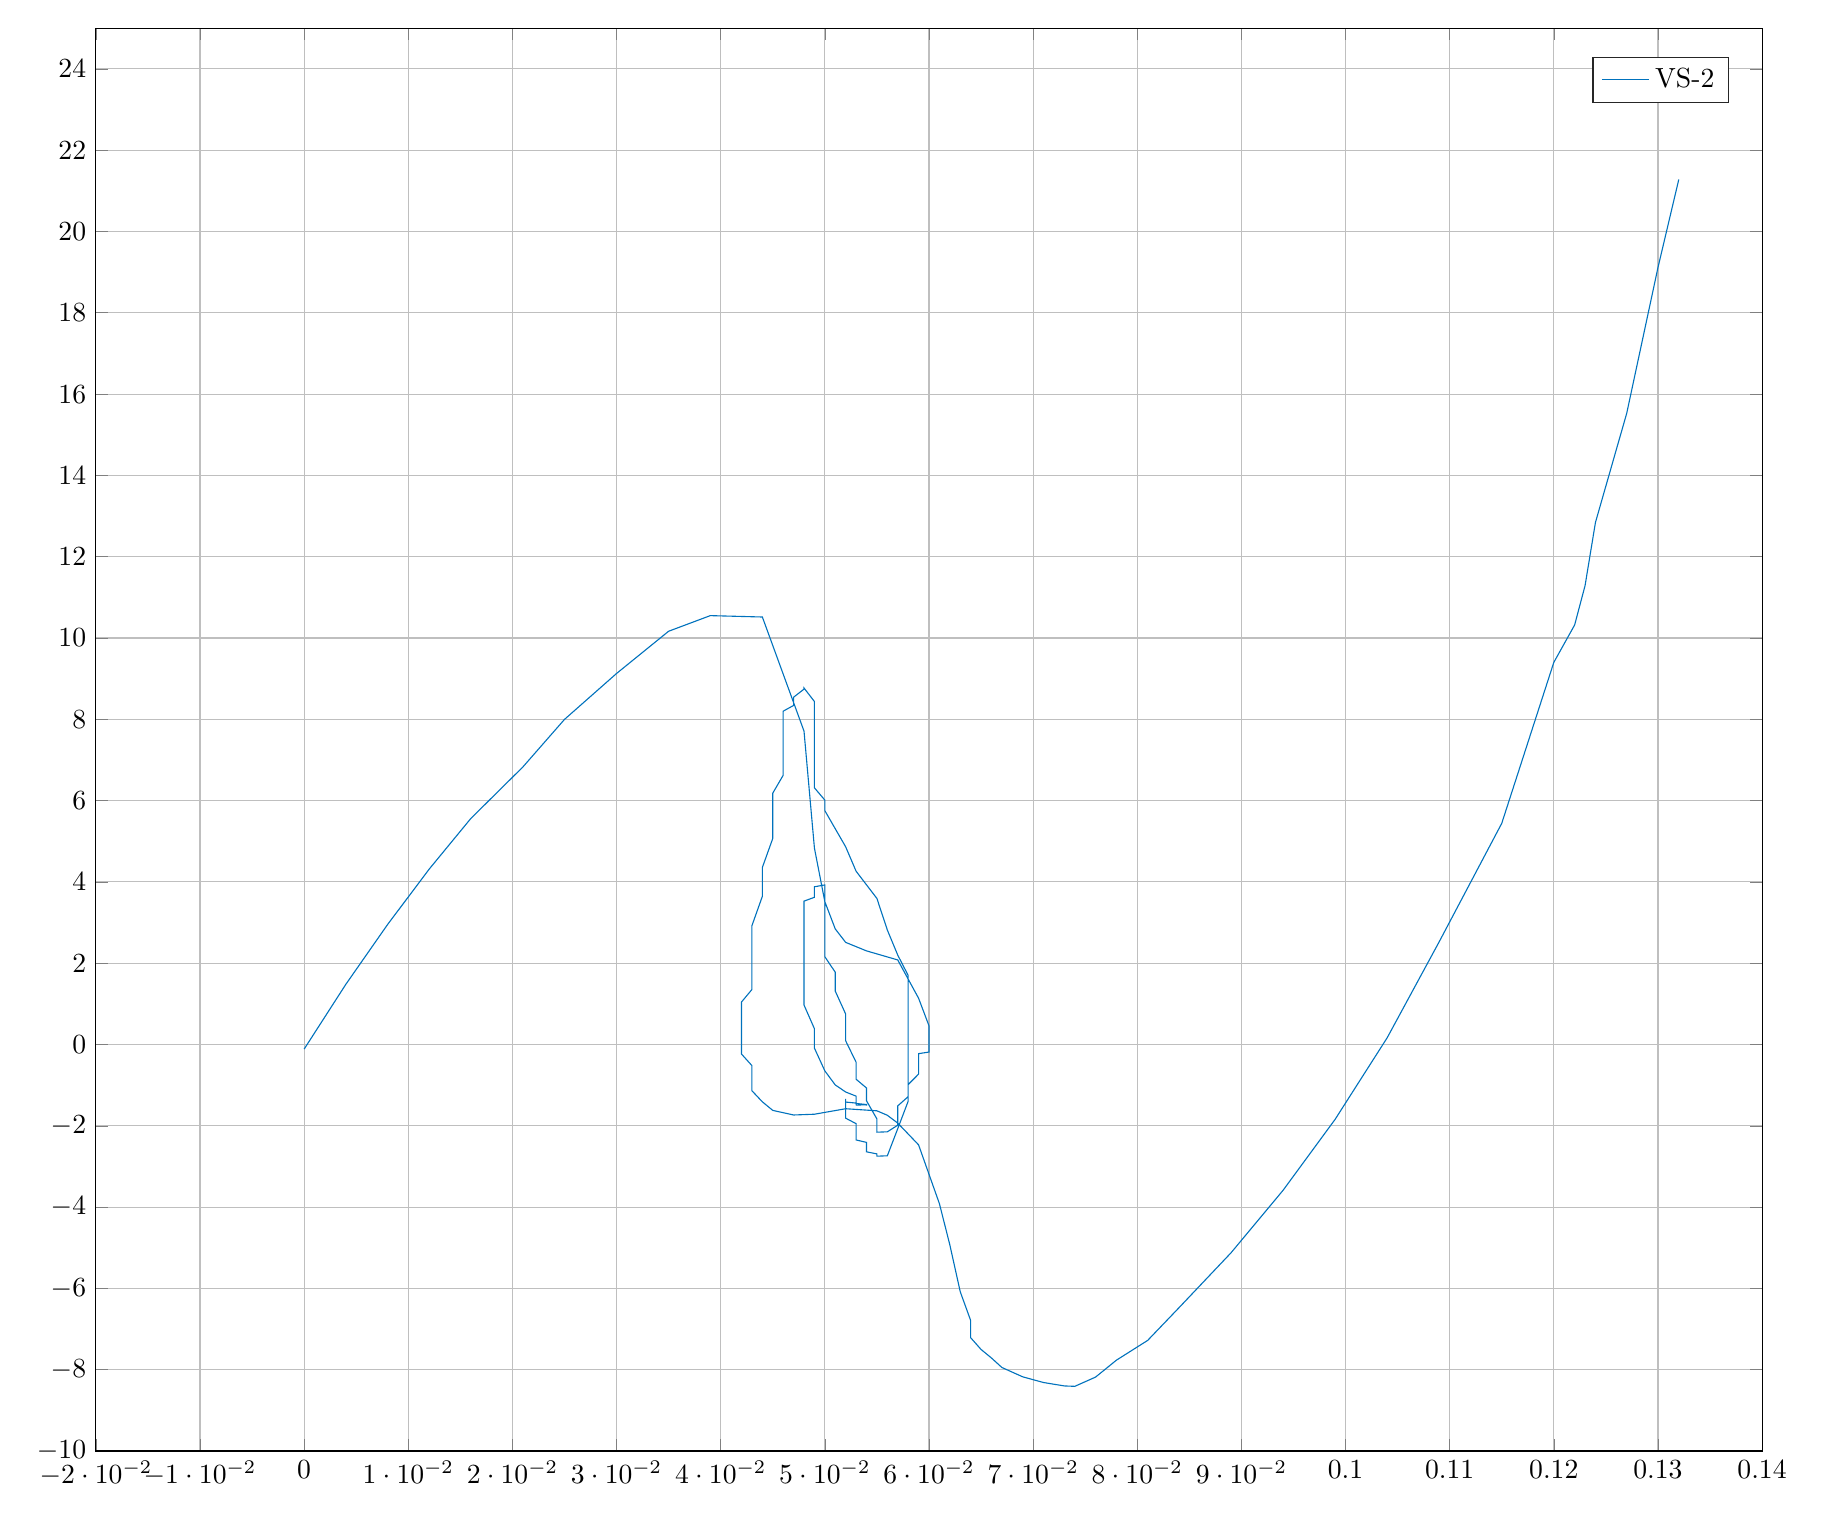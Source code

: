 % This file was created by matlab2tikz.
%
%The latest updates can be retrieved from
%  http://www.mathworks.com/matlabcentral/fileexchange/22022-matlab2tikz-matlab2tikz
%where you can also make suggestions and rate matlab2tikz.
%
\definecolor{mycolor1}{rgb}{0.0,0.447,0.741}%
%
\begin{tikzpicture}

\begin{axis}[%
width=8.331in,
height=7.114in,
at={(1.398in,0.96in)},
scale only axis,
xmin=-0.02,
xmax=0.14,
ymin=-10,
ymax=25,
axis background/.style={fill=white},
xmajorgrids,
ymajorgrids,
legend style={legend cell align=left, align=left, draw=white!15!black}
]
\addplot [color=mycolor1]
  table[row sep=crcr]{%
-0.0	-0.113\\
0.004	1.479\\
0.008	2.947\\
0.012	4.312\\
0.016	5.558\\
0.021	6.826\\
0.025	7.997\\
0.03	9.127\\
0.035	10.166\\
0.039	10.55\\
0.044	10.516\\
0.048	7.709\\
0.049	4.831\\
0.05	3.513\\
0.051	2.843\\
0.052	2.512\\
0.054	2.303\\
0.057	2.08\\
0.059	1.139\\
0.06	0.461\\
0.06	0.141\\
0.06	0.127\\
0.06	0.104\\
0.06	0.069\\
0.06	0.022\\
0.06	-0.038\\
0.06	-0.108\\
0.06	-0.186\\
0.059	-0.225\\
0.059	-0.306\\
0.059	-0.351\\
0.059	-0.396\\
0.059	-0.464\\
0.059	-0.567\\
0.059	-0.729\\
0.058	-0.987\\
0.058	-1.397\\
0.057	-2.071\\
0.056	-2.738\\
0.055	-2.747\\
0.055	-2.715\\
0.055	-2.691\\
0.054	-2.64\\
0.054	-2.556\\
0.054	-2.5\\
0.054	-2.408\\
0.053	-2.348\\
0.053	-2.252\\
0.053	-2.192\\
0.053	-2.096\\
0.053	-2.038\\
0.053	-1.947\\
0.052	-1.812\\
0.052	-1.559\\
0.052	-1.544\\
0.052	-1.521\\
0.052	-1.486\\
0.052	-1.43\\
0.052	-1.397\\
0.052	-1.376\\
0.052	-1.34\\
0.052	-1.337\\
0.052	-1.339\\
0.052	-1.346\\
0.052	-1.361\\
0.052	-1.384\\
0.052	-1.397\\
0.052	-1.416\\
0.053	-1.441\\
0.053	-1.466\\
0.053	-1.494\\
0.053	-1.495\\
0.053	-1.495\\
0.053	-1.493\\
0.054	-1.48\\
0.054	-1.498\\
0.054	-1.501\\
0.054	-1.501\\
0.054	-1.501\\
0.054	-1.504\\
0.054	-1.498\\
0.054	-1.492\\
0.054	-1.476\\
0.053	-1.451\\
0.053	-1.413\\
0.053	-1.398\\
0.053	-1.377\\
0.053	-1.336\\
0.053	-1.27\\
0.052	-1.168\\
0.051	-0.995\\
0.05	-0.649\\
0.049	-0.089\\
0.049	0.121\\
0.049	0.388\\
0.048	0.971\\
0.048	1.938\\
0.048	2.192\\
0.048	2.265\\
0.048	2.368\\
0.048	2.5\\
0.048	2.633\\
0.048	2.718\\
0.048	2.829\\
0.048	2.968\\
0.048	3.127\\
0.048	3.209\\
0.048	3.32\\
0.048	3.458\\
0.048	3.527\\
0.049	3.621\\
0.049	3.737\\
0.049	3.839\\
0.049	3.88\\
0.05	3.925\\
0.05	3.831\\
0.05	3.623\\
0.05	3.6\\
0.05	3.565\\
0.05	3.495\\
0.05	3.334\\
0.05	3.119\\
0.05	2.97\\
0.05	2.76\\
0.05	2.487\\
0.05	2.159\\
0.051	1.778\\
0.051	1.314\\
0.052	0.749\\
0.052	0.471\\
0.052	0.091\\
0.053	-0.435\\
0.053	-0.707\\
0.053	-0.854\\
0.054	-1.07\\
0.054	-1.384\\
0.055	-1.831\\
0.055	-2.157\\
0.056	-2.148\\
0.057	-1.985\\
0.057	-1.723\\
0.057	-1.643\\
0.057	-1.51\\
0.058	-1.283\\
0.058	-1.136\\
0.058	-0.882\\
0.058	-0.716\\
0.058	-0.61\\
0.058	-0.431\\
0.058	-0.315\\
0.058	-0.039\\
0.058	0.115\\
0.058	0.48\\
0.058	0.687\\
0.058	0.944\\
0.058	1.288\\
0.058	1.7\\
0.057	2.2\\
0.056	2.817\\
0.055	3.593\\
0.053	4.263\\
0.052	4.863\\
0.05	5.752\\
0.05	6.012\\
0.049	6.314\\
0.049	6.523\\
0.049	6.952\\
0.049	7.811\\
0.049	8.437\\
0.048	8.769\\
0.048	8.742\\
0.047	8.543\\
0.047	8.341\\
0.046	8.199\\
0.046	7.933\\
0.046	7.757\\
0.046	7.454\\
0.046	6.923\\
0.046	6.623\\
0.045	6.183\\
0.045	5.941\\
0.045	5.582\\
0.045	5.069\\
0.044	4.355\\
0.044	3.645\\
0.043	2.924\\
0.043	2.501\\
0.043	1.804\\
0.043	1.353\\
0.042	1.046\\
0.042	0.76\\
0.042	0.659\\
0.042	0.449\\
0.042	0.311\\
0.042	0.011\\
0.042	-0.235\\
0.043	-0.52\\
0.043	-0.832\\
0.043	-1.138\\
0.044	-1.41\\
0.045	-1.621\\
0.047	-1.734\\
0.049	-1.715\\
0.052	-1.58\\
0.055	-1.631\\
0.056	-1.741\\
0.057	-1.933\\
0.059	-2.468\\
0.061	-3.914\\
0.062	-4.925\\
0.063	-6.08\\
0.064	-6.787\\
0.064	-7.212\\
0.065	-7.501\\
0.066	-7.712\\
0.067	-7.945\\
0.069	-8.175\\
0.071	-8.315\\
0.073	-8.399\\
0.074	-8.409\\
0.076	-8.181\\
0.078	-7.765\\
0.081	-7.279\\
0.084	-6.477\\
0.089	-5.125\\
0.094	-3.587\\
0.099	-1.841\\
0.104	0.166\\
0.109	2.53\\
0.115	5.44\\
0.12	9.4\\
0.122	10.32\\
0.123	11.287\\
0.124	12.844\\
0.127	15.526\\
0.13	19.11\\
0.132	21.278\\
};
\addlegendentry{VS-2}

\end{axis}
\end{tikzpicture}%